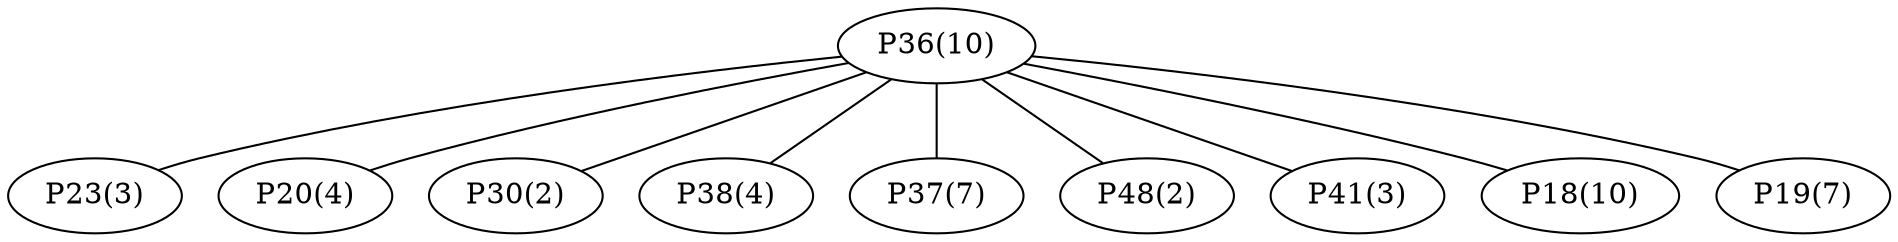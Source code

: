 graph network {
	"P36(10)";
	"P23(3)";
	"P20(4)";
	"P30(2)";
	"P38(4)";
	"P37(7)";
	"P48(2)";
	"P41(3)";
	"P18(10)";
	"P19(7)";
	"P36(10)" -- "P23(3)";
	"P36(10)" -- "P20(4)";
	"P36(10)" -- "P30(2)";
	"P36(10)" -- "P38(4)";
	"P36(10)" -- "P37(7)";
	"P36(10)" -- "P48(2)";
	"P36(10)" -- "P41(3)";
	"P36(10)" -- "P18(10)";
	"P36(10)" -- "P19(7)";
}